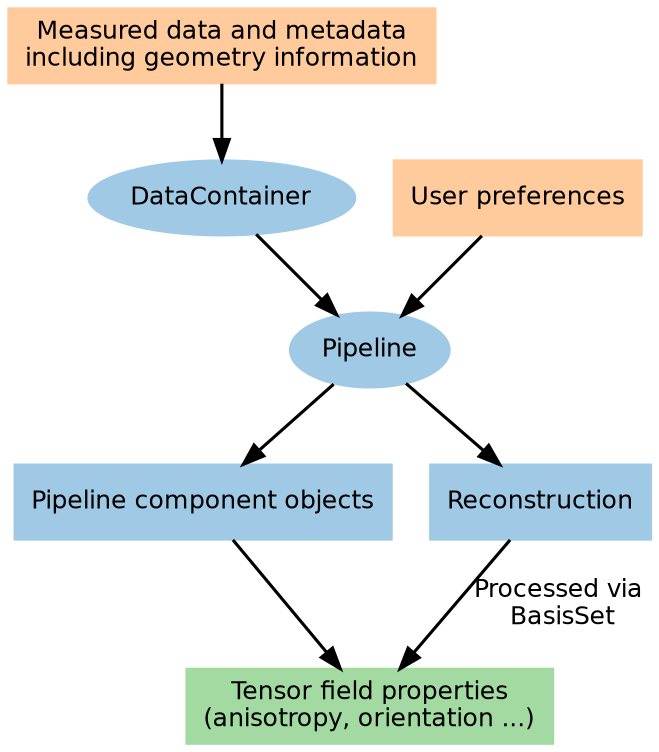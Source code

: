 # dot -Tsvg workflow.dot -o workflow.svg

digraph g {

  graph [ fontname = "helvetica",
          fontsize = 12.0,
          rankdir = "TB",
          bgcolor = "transparent" ];

  edge [ fontname = "helvetica",
         fontsize = 12.0,
         penwidth = 1.5 ]

  node [ fontname = "helvetica",
         fontsize = 12.0,
         fontcolor = black,
         shape = ellipse,
         color = "#a0c9e5",
         style = filled];

  Data [ color="#ffca9c",
              label="Measured data and metadata\nincluding geometry information",
                  shape=box];
  UserParams [ color="#ffca9c",
               label="User preferences",
               shape=box,
               target="_top"];

  DataContainer [ label="DataContainer",
                 href="../moduleref/data_handling.html#mumott.data_handling.DataContainer",
                 target="_top" ];

  Pipeline [ label="Pipeline",
             href="../moduleref/pipelines.html",
             target="_top"];

  Components [label="Pipeline component objects",
              shape=box,
              href="../moduleref/methods.html",
              target="_top"];

  Result [shape=box,
          label="Reconstruction",
          target="_top"];

  Output [ shape=rectangle,
            color="#a2daa2",
            label="Tensor field properties\n(anisotropy, orientation ...)",
            fontcolor=black,
            href="../tutorial/reconstruct_and_visualizer.html",
            target="_top"];

  Data -> DataContainer

  DataContainer -> Pipeline 

  UserParams -> Pipeline

  Pipeline -> Components
  Pipeline -> Result
  Components -> Output
  Result -> Output [label="Processed via\n BasisSet"]
}
